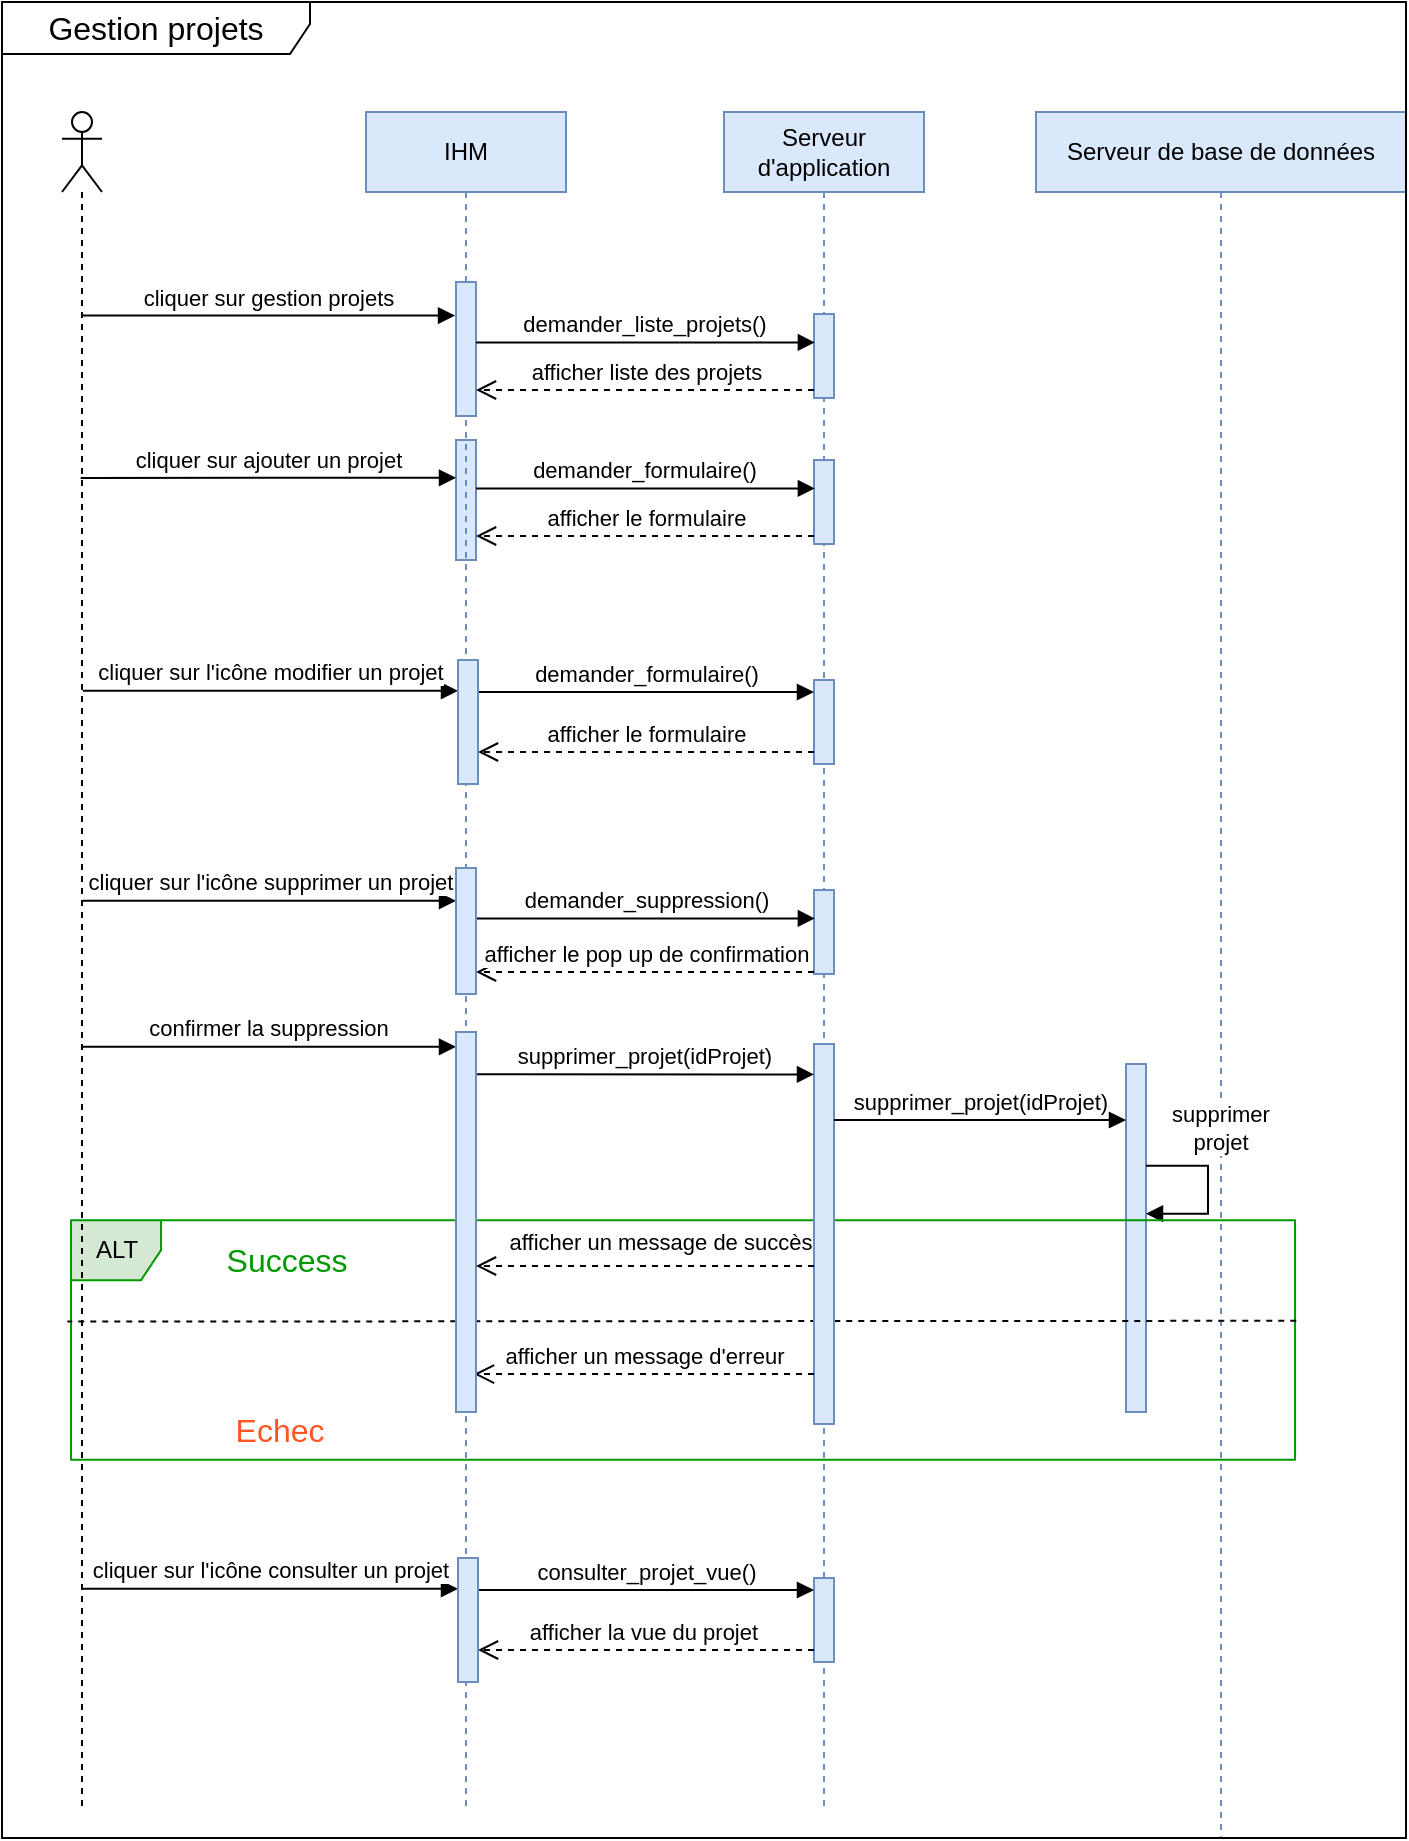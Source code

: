 <mxfile version="17.1.3" type="github">
  <diagram id="2ZTNEzH3Y-9pALvUkwoQ" name="Page-1">
    <mxGraphModel dx="1653" dy="763" grid="0" gridSize="10" guides="1" tooltips="1" connect="1" arrows="1" fold="1" page="1" pageScale="1" pageWidth="827" pageHeight="1169" math="0" shadow="0">
      <root>
        <mxCell id="0" />
        <mxCell id="1" parent="0" />
        <mxCell id="_mo9oIO0JPW5FLKHiI_m-9" value="Serveur de base de données" style="shape=umlLifeline;perimeter=lifelinePerimeter;whiteSpace=wrap;html=1;container=1;collapsible=0;recursiveResize=0;outlineConnect=0;fillColor=#dae8fc;strokeColor=#6c8ebf;" vertex="1" parent="1">
          <mxGeometry x="573" y="102" width="185" height="863" as="geometry" />
        </mxCell>
        <mxCell id="_mo9oIO0JPW5FLKHiI_m-66" value="" style="html=1;points=[];perimeter=orthogonalPerimeter;fillColor=#dae8fc;strokeColor=#6c8ebf;" vertex="1" parent="_mo9oIO0JPW5FLKHiI_m-9">
          <mxGeometry x="45" y="476" width="10" height="174" as="geometry" />
        </mxCell>
        <mxCell id="_mo9oIO0JPW5FLKHiI_m-68" style="edgeStyle=orthogonalEdgeStyle;rounded=0;orthogonalLoop=1;jettySize=auto;html=1;endArrow=block;endFill=1;" edge="1" parent="_mo9oIO0JPW5FLKHiI_m-9">
          <mxGeometry relative="1" as="geometry">
            <mxPoint x="55" y="526.85" as="sourcePoint" />
            <mxPoint x="55" y="550.85" as="targetPoint" />
            <Array as="points">
              <mxPoint x="86" y="526.85" />
              <mxPoint x="78" y="550.85" />
            </Array>
          </mxGeometry>
        </mxCell>
        <mxCell id="_mo9oIO0JPW5FLKHiI_m-69" value="supprimer &lt;br&gt;projet" style="edgeLabel;html=1;align=center;verticalAlign=middle;resizable=0;points=[];" vertex="1" connectable="0" parent="_mo9oIO0JPW5FLKHiI_m-68">
          <mxGeometry x="-0.418" relative="1" as="geometry">
            <mxPoint x="12" y="-19" as="offset" />
          </mxGeometry>
        </mxCell>
        <mxCell id="_mo9oIO0JPW5FLKHiI_m-24" value="Gestion projets" style="shape=umlFrame;whiteSpace=wrap;html=1;fontSize=16;width=154;height=26;" vertex="1" parent="_mo9oIO0JPW5FLKHiI_m-9">
          <mxGeometry x="-517" y="-55" width="702" height="918" as="geometry" />
        </mxCell>
        <mxCell id="_mo9oIO0JPW5FLKHiI_m-70" value="" style="group" vertex="1" connectable="0" parent="_mo9oIO0JPW5FLKHiI_m-9">
          <mxGeometry x="-489" y="515" width="612" height="141" as="geometry" />
        </mxCell>
        <mxCell id="_mo9oIO0JPW5FLKHiI_m-74" value="" style="group" vertex="1" connectable="0" parent="_mo9oIO0JPW5FLKHiI_m-70">
          <mxGeometry x="6.521" y="39.072" width="612" height="141.0" as="geometry" />
        </mxCell>
        <mxCell id="_mo9oIO0JPW5FLKHiI_m-79" value="" style="group" vertex="1" connectable="0" parent="_mo9oIO0JPW5FLKHiI_m-74">
          <mxGeometry width="612" height="141.0" as="geometry" />
        </mxCell>
        <mxCell id="_mo9oIO0JPW5FLKHiI_m-71" value="ALT" style="shape=umlFrame;whiteSpace=wrap;html=1;fillColor=#d5e8d4;strokeColor=#009900;width=45;height=30;" vertex="1" parent="_mo9oIO0JPW5FLKHiI_m-79">
          <mxGeometry width="612" height="119.765" as="geometry" />
        </mxCell>
        <mxCell id="_mo9oIO0JPW5FLKHiI_m-72" value="Success" style="text;html=1;strokeColor=none;fillColor=none;align=center;verticalAlign=middle;whiteSpace=wrap;rounded=0;fontSize=16;fontColor=#009900;" vertex="1" parent="_mo9oIO0JPW5FLKHiI_m-79">
          <mxGeometry x="76.38" y="14.014" width="62.769" height="12.19" as="geometry" />
        </mxCell>
        <mxCell id="_mo9oIO0JPW5FLKHiI_m-73" value="Echec" style="text;html=1;strokeColor=none;fillColor=none;align=center;verticalAlign=middle;whiteSpace=wrap;rounded=0;fontSize=16;fontColor=#FF5521;" vertex="1" parent="_mo9oIO0JPW5FLKHiI_m-79">
          <mxGeometry x="76.384" y="92.584" width="55.89" height="25.482" as="geometry" />
        </mxCell>
        <mxCell id="_mo9oIO0JPW5FLKHiI_m-77" value="" style="html=1;verticalAlign=bottom;endArrow=none;dashed=1;endSize=8;rounded=0;entryX=-0.003;entryY=0.638;entryDx=0;entryDy=0;entryPerimeter=0;edgeStyle=orthogonalEdgeStyle;endFill=0;exitX=1.001;exitY=0.635;exitDx=0;exitDy=0;exitPerimeter=0;" edge="1" parent="_mo9oIO0JPW5FLKHiI_m-79">
          <mxGeometry relative="1" as="geometry">
            <mxPoint x="-1.836" y="50.723" as="targetPoint" />
            <mxPoint x="612.612" y="50.3" as="sourcePoint" />
            <Array as="points">
              <mxPoint x="604.548" y="49.952" />
            </Array>
          </mxGeometry>
        </mxCell>
        <mxCell id="_mo9oIO0JPW5FLKHiI_m-11" value="Serveur d&#39;application" style="shape=umlLifeline;perimeter=lifelinePerimeter;whiteSpace=wrap;html=1;container=1;collapsible=0;recursiveResize=0;outlineConnect=0;fillColor=#dae8fc;strokeColor=#6c8ebf;" vertex="1" parent="1">
          <mxGeometry x="417" y="102" width="100" height="850" as="geometry" />
        </mxCell>
        <mxCell id="_mo9oIO0JPW5FLKHiI_m-12" value="" style="html=1;points=[];perimeter=orthogonalPerimeter;fillColor=#dae8fc;strokeColor=#6c8ebf;" vertex="1" parent="_mo9oIO0JPW5FLKHiI_m-11">
          <mxGeometry x="45" y="101" width="10" height="42" as="geometry" />
        </mxCell>
        <mxCell id="_mo9oIO0JPW5FLKHiI_m-36" value="" style="html=1;points=[];perimeter=orthogonalPerimeter;fillColor=#dae8fc;strokeColor=#6c8ebf;" vertex="1" parent="_mo9oIO0JPW5FLKHiI_m-11">
          <mxGeometry x="45" y="174" width="10" height="42" as="geometry" />
        </mxCell>
        <mxCell id="_mo9oIO0JPW5FLKHiI_m-37" value="" style="html=1;points=[];perimeter=orthogonalPerimeter;fillColor=#dae8fc;strokeColor=#6c8ebf;" vertex="1" parent="_mo9oIO0JPW5FLKHiI_m-11">
          <mxGeometry x="-134" y="164" width="10" height="60" as="geometry" />
        </mxCell>
        <mxCell id="_mo9oIO0JPW5FLKHiI_m-39" value="afficher le formulaire" style="html=1;verticalAlign=bottom;endArrow=open;dashed=1;endSize=8;rounded=0;edgeStyle=orthogonalEdgeStyle;" edge="1" parent="_mo9oIO0JPW5FLKHiI_m-11" source="_mo9oIO0JPW5FLKHiI_m-36">
          <mxGeometry relative="1" as="geometry">
            <mxPoint x="-124" y="212" as="targetPoint" />
            <Array as="points">
              <mxPoint y="212" />
              <mxPoint y="212" />
            </Array>
          </mxGeometry>
        </mxCell>
        <mxCell id="_mo9oIO0JPW5FLKHiI_m-40" value="demander_formulaire()" style="html=1;verticalAlign=bottom;endArrow=block;rounded=0;entryX=0.045;entryY=0.339;entryDx=0;entryDy=0;entryPerimeter=0;edgeStyle=orthogonalEdgeStyle;" edge="1" parent="_mo9oIO0JPW5FLKHiI_m-11" target="_mo9oIO0JPW5FLKHiI_m-36">
          <mxGeometry width="80" relative="1" as="geometry">
            <mxPoint x="-124" y="188.235" as="sourcePoint" />
            <mxPoint x="39.92" y="116.517" as="targetPoint" />
            <Array as="points">
              <mxPoint x="-56" y="189" />
            </Array>
          </mxGeometry>
        </mxCell>
        <mxCell id="_mo9oIO0JPW5FLKHiI_m-64" value="" style="html=1;points=[];perimeter=orthogonalPerimeter;fillColor=#dae8fc;strokeColor=#6c8ebf;" vertex="1" parent="_mo9oIO0JPW5FLKHiI_m-11">
          <mxGeometry x="45" y="466" width="10" height="190" as="geometry" />
        </mxCell>
        <mxCell id="_mo9oIO0JPW5FLKHiI_m-65" value="supprimer_projet(idProjet)" style="html=1;verticalAlign=bottom;endArrow=block;rounded=0;edgeStyle=orthogonalEdgeStyle;" edge="1" parent="_mo9oIO0JPW5FLKHiI_m-11">
          <mxGeometry width="80" relative="1" as="geometry">
            <mxPoint x="-124" y="481.172" as="sourcePoint" />
            <mxPoint x="45" y="481.2" as="targetPoint" />
            <Array as="points">
              <mxPoint x="11" y="481" />
              <mxPoint x="11" y="481" />
            </Array>
          </mxGeometry>
        </mxCell>
        <mxCell id="_mo9oIO0JPW5FLKHiI_m-80" value="afficher un message d&#39;erreur" style="html=1;verticalAlign=bottom;endArrow=open;dashed=1;endSize=8;rounded=0;edgeStyle=orthogonalEdgeStyle;" edge="1" parent="_mo9oIO0JPW5FLKHiI_m-11">
          <mxGeometry relative="1" as="geometry">
            <mxPoint x="-125" y="631.03" as="targetPoint" />
            <mxPoint x="45" y="631.0" as="sourcePoint" />
            <Array as="points">
              <mxPoint x="17" y="631.03" />
              <mxPoint x="17" y="631.03" />
            </Array>
          </mxGeometry>
        </mxCell>
        <mxCell id="_mo9oIO0JPW5FLKHiI_m-5" value="IHM" style="shape=umlLifeline;perimeter=lifelinePerimeter;whiteSpace=wrap;html=1;container=1;collapsible=0;recursiveResize=0;outlineConnect=0;fillColor=#dae8fc;strokeColor=#6c8ebf;" vertex="1" parent="1">
          <mxGeometry x="238" y="102" width="100" height="850" as="geometry" />
        </mxCell>
        <mxCell id="_mo9oIO0JPW5FLKHiI_m-6" value="" style="html=1;points=[];perimeter=orthogonalPerimeter;fillColor=#dae8fc;strokeColor=#6c8ebf;" vertex="1" parent="_mo9oIO0JPW5FLKHiI_m-5">
          <mxGeometry x="45" y="85" width="10" height="67" as="geometry" />
        </mxCell>
        <mxCell id="_mo9oIO0JPW5FLKHiI_m-4" value="" style="shape=umlLifeline;participant=umlActor;perimeter=lifelinePerimeter;whiteSpace=wrap;html=1;container=1;collapsible=0;recursiveResize=0;verticalAlign=top;spacingTop=36;outlineConnect=0;" vertex="1" parent="1">
          <mxGeometry x="86" y="102" width="20" height="850" as="geometry" />
        </mxCell>
        <mxCell id="_mo9oIO0JPW5FLKHiI_m-15" value="cliquer sur gestion projets" style="html=1;verticalAlign=bottom;endArrow=block;entryX=-0.048;entryY=0.25;rounded=0;edgeStyle=orthogonalEdgeStyle;entryDx=0;entryDy=0;entryPerimeter=0;" edge="1" parent="1" target="_mo9oIO0JPW5FLKHiI_m-6" source="_mo9oIO0JPW5FLKHiI_m-4">
          <mxGeometry relative="1" as="geometry">
            <mxPoint x="94.278" y="200.111" as="sourcePoint" />
            <Array as="points">
              <mxPoint x="175" y="204" />
            </Array>
          </mxGeometry>
        </mxCell>
        <mxCell id="_mo9oIO0JPW5FLKHiI_m-16" value="afficher liste des projets" style="html=1;verticalAlign=bottom;endArrow=open;dashed=1;endSize=8;rounded=0;edgeStyle=orthogonalEdgeStyle;" edge="1" parent="1" source="_mo9oIO0JPW5FLKHiI_m-12" target="_mo9oIO0JPW5FLKHiI_m-6">
          <mxGeometry relative="1" as="geometry">
            <mxPoint x="156" y="311" as="targetPoint" />
            <Array as="points">
              <mxPoint x="378" y="241" />
              <mxPoint x="378" y="241" />
            </Array>
          </mxGeometry>
        </mxCell>
        <mxCell id="_mo9oIO0JPW5FLKHiI_m-17" value="demander_liste_projets()" style="html=1;verticalAlign=bottom;endArrow=block;rounded=0;entryX=0.045;entryY=0.339;entryDx=0;entryDy=0;entryPerimeter=0;edgeStyle=orthogonalEdgeStyle;" edge="1" parent="1" source="_mo9oIO0JPW5FLKHiI_m-6" target="_mo9oIO0JPW5FLKHiI_m-12">
          <mxGeometry width="80" relative="1" as="geometry">
            <mxPoint x="246.0" y="146" as="sourcePoint" />
            <mxPoint x="417.92" y="145.517" as="targetPoint" />
            <Array as="points">
              <mxPoint x="322" y="218" />
            </Array>
          </mxGeometry>
        </mxCell>
        <mxCell id="_mo9oIO0JPW5FLKHiI_m-38" value="cliquer sur ajouter un projet" style="html=1;verticalAlign=bottom;endArrow=block;rounded=0;edgeStyle=orthogonalEdgeStyle;endFill=1;" edge="1" parent="1" target="_mo9oIO0JPW5FLKHiI_m-37">
          <mxGeometry relative="1" as="geometry">
            <mxPoint x="95.324" y="284.941" as="sourcePoint" />
            <Array as="points">
              <mxPoint x="239" y="285" />
              <mxPoint x="239" y="285" />
            </Array>
            <mxPoint x="243.82" y="285.348" as="targetPoint" />
          </mxGeometry>
        </mxCell>
        <mxCell id="_mo9oIO0JPW5FLKHiI_m-49" value="" style="html=1;points=[];perimeter=orthogonalPerimeter;fillColor=#dae8fc;strokeColor=#6c8ebf;" vertex="1" parent="1">
          <mxGeometry x="462" y="386" width="10" height="42" as="geometry" />
        </mxCell>
        <mxCell id="_mo9oIO0JPW5FLKHiI_m-50" value="afficher le formulaire" style="html=1;verticalAlign=bottom;endArrow=open;dashed=1;endSize=8;rounded=0;edgeStyle=orthogonalEdgeStyle;" edge="1" parent="1" source="_mo9oIO0JPW5FLKHiI_m-49" target="_mo9oIO0JPW5FLKHiI_m-53">
          <mxGeometry relative="1" as="geometry">
            <mxPoint x="255" y="424" as="targetPoint" />
            <Array as="points">
              <mxPoint x="393" y="422" />
              <mxPoint x="393" y="422" />
            </Array>
          </mxGeometry>
        </mxCell>
        <mxCell id="_mo9oIO0JPW5FLKHiI_m-51" value="demander_formulaire()" style="html=1;verticalAlign=bottom;endArrow=block;rounded=0;edgeStyle=orthogonalEdgeStyle;" edge="1" parent="1" target="_mo9oIO0JPW5FLKHiI_m-49" source="_mo9oIO0JPW5FLKHiI_m-53">
          <mxGeometry width="80" relative="1" as="geometry">
            <mxPoint x="255" y="400.211" as="sourcePoint" />
            <mxPoint x="-75.08" y="226.517" as="targetPoint" />
            <Array as="points">
              <mxPoint x="400" y="392" />
              <mxPoint x="400" y="392" />
            </Array>
          </mxGeometry>
        </mxCell>
        <mxCell id="_mo9oIO0JPW5FLKHiI_m-52" value="cliquer sur l&#39;icône modifier un projet" style="html=1;verticalAlign=bottom;endArrow=block;rounded=0;edgeStyle=orthogonalEdgeStyle;endFill=1;" edge="1" parent="1" target="_mo9oIO0JPW5FLKHiI_m-53">
          <mxGeometry relative="1" as="geometry">
            <mxPoint x="96.447" y="391.368" as="sourcePoint" />
            <Array as="points">
              <mxPoint x="234" y="392" />
              <mxPoint x="234" y="392" />
            </Array>
            <mxPoint x="244.82" y="391.406" as="targetPoint" />
          </mxGeometry>
        </mxCell>
        <mxCell id="_mo9oIO0JPW5FLKHiI_m-53" value="" style="html=1;points=[];perimeter=orthogonalPerimeter;fillColor=#dae8fc;strokeColor=#6c8ebf;" vertex="1" parent="1">
          <mxGeometry x="284" y="376" width="10" height="62" as="geometry" />
        </mxCell>
        <mxCell id="_mo9oIO0JPW5FLKHiI_m-54" value="" style="html=1;points=[];perimeter=orthogonalPerimeter;fillColor=#dae8fc;strokeColor=#6c8ebf;" vertex="1" parent="1">
          <mxGeometry x="462" y="491" width="10" height="42" as="geometry" />
        </mxCell>
        <mxCell id="_mo9oIO0JPW5FLKHiI_m-55" value="afficher le pop up de confirmation" style="html=1;verticalAlign=bottom;endArrow=open;dashed=1;endSize=8;rounded=0;edgeStyle=orthogonalEdgeStyle;" edge="1" parent="1" source="_mo9oIO0JPW5FLKHiI_m-54" target="_mo9oIO0JPW5FLKHiI_m-58">
          <mxGeometry relative="1" as="geometry">
            <mxPoint x="255" y="529" as="targetPoint" />
            <Array as="points">
              <mxPoint x="454" y="532" />
              <mxPoint x="454" y="532" />
            </Array>
          </mxGeometry>
        </mxCell>
        <mxCell id="_mo9oIO0JPW5FLKHiI_m-56" value="demander_suppression()" style="html=1;verticalAlign=bottom;endArrow=block;rounded=0;entryX=0.045;entryY=0.339;entryDx=0;entryDy=0;entryPerimeter=0;edgeStyle=orthogonalEdgeStyle;" edge="1" parent="1" target="_mo9oIO0JPW5FLKHiI_m-54" source="_mo9oIO0JPW5FLKHiI_m-58">
          <mxGeometry width="80" relative="1" as="geometry">
            <mxPoint x="255" y="505.211" as="sourcePoint" />
            <mxPoint x="-75.08" y="331.517" as="targetPoint" />
            <Array as="points">
              <mxPoint x="379" y="506" />
            </Array>
          </mxGeometry>
        </mxCell>
        <mxCell id="_mo9oIO0JPW5FLKHiI_m-57" value="cliquer sur l&#39;icône supprimer un projet" style="html=1;verticalAlign=bottom;endArrow=block;rounded=0;edgeStyle=orthogonalEdgeStyle;endFill=1;" edge="1" parent="1" target="_mo9oIO0JPW5FLKHiI_m-58">
          <mxGeometry relative="1" as="geometry">
            <mxPoint x="96.447" y="496.368" as="sourcePoint" />
            <Array as="points">
              <mxPoint x="263" y="496" />
              <mxPoint x="263" y="496" />
            </Array>
            <mxPoint x="244.82" y="496.406" as="targetPoint" />
          </mxGeometry>
        </mxCell>
        <mxCell id="_mo9oIO0JPW5FLKHiI_m-58" value="" style="html=1;points=[];perimeter=orthogonalPerimeter;fillColor=#dae8fc;strokeColor=#6c8ebf;" vertex="1" parent="1">
          <mxGeometry x="283" y="480" width="10" height="63" as="geometry" />
        </mxCell>
        <mxCell id="_mo9oIO0JPW5FLKHiI_m-62" value="confirmer la suppression" style="html=1;verticalAlign=bottom;endArrow=block;rounded=0;edgeStyle=orthogonalEdgeStyle;endFill=1;" edge="1" parent="1">
          <mxGeometry relative="1" as="geometry">
            <mxPoint x="95.447" y="569.368" as="sourcePoint" />
            <Array as="points">
              <mxPoint x="262" y="569" />
              <mxPoint x="262" y="569" />
            </Array>
            <mxPoint x="283" y="569.414" as="targetPoint" />
          </mxGeometry>
        </mxCell>
        <mxCell id="_mo9oIO0JPW5FLKHiI_m-63" value="" style="html=1;points=[];perimeter=orthogonalPerimeter;fillColor=#dae8fc;strokeColor=#6c8ebf;" vertex="1" parent="1">
          <mxGeometry x="283" y="562" width="10" height="190" as="geometry" />
        </mxCell>
        <mxCell id="_mo9oIO0JPW5FLKHiI_m-67" value="supprimer_projet(idProjet)" style="html=1;verticalAlign=bottom;endArrow=block;rounded=0;edgeStyle=orthogonalEdgeStyle;" edge="1" parent="1" source="_mo9oIO0JPW5FLKHiI_m-64" target="_mo9oIO0JPW5FLKHiI_m-66">
          <mxGeometry width="80" relative="1" as="geometry">
            <mxPoint x="303" y="593.172" as="sourcePoint" />
            <mxPoint x="472" y="593.2" as="targetPoint" />
            <Array as="points">
              <mxPoint x="544" y="606" />
              <mxPoint x="544" y="606" />
            </Array>
          </mxGeometry>
        </mxCell>
        <mxCell id="_mo9oIO0JPW5FLKHiI_m-76" value="afficher un message de succès" style="html=1;verticalAlign=bottom;endArrow=open;dashed=1;endSize=8;rounded=0;edgeStyle=orthogonalEdgeStyle;" edge="1" parent="1">
          <mxGeometry x="-0.089" y="-3" relative="1" as="geometry">
            <mxPoint x="293" y="679" as="targetPoint" />
            <mxPoint x="462" y="679" as="sourcePoint" />
            <Array as="points">
              <mxPoint x="361" y="679" />
              <mxPoint x="361" y="679" />
            </Array>
            <mxPoint as="offset" />
          </mxGeometry>
        </mxCell>
        <mxCell id="_mo9oIO0JPW5FLKHiI_m-82" value="" style="html=1;points=[];perimeter=orthogonalPerimeter;fillColor=#dae8fc;strokeColor=#6c8ebf;" vertex="1" parent="1">
          <mxGeometry x="462" y="835" width="10" height="42" as="geometry" />
        </mxCell>
        <mxCell id="_mo9oIO0JPW5FLKHiI_m-83" value="afficher la vue du projet&amp;nbsp;" style="html=1;verticalAlign=bottom;endArrow=open;dashed=1;endSize=8;rounded=0;edgeStyle=orthogonalEdgeStyle;" edge="1" parent="1" source="_mo9oIO0JPW5FLKHiI_m-82" target="_mo9oIO0JPW5FLKHiI_m-86">
          <mxGeometry relative="1" as="geometry">
            <mxPoint x="255" y="873" as="targetPoint" />
            <Array as="points">
              <mxPoint x="393" y="871" />
              <mxPoint x="393" y="871" />
            </Array>
          </mxGeometry>
        </mxCell>
        <mxCell id="_mo9oIO0JPW5FLKHiI_m-84" value="consulter_projet_vue()" style="html=1;verticalAlign=bottom;endArrow=block;rounded=0;edgeStyle=orthogonalEdgeStyle;" edge="1" parent="1" source="_mo9oIO0JPW5FLKHiI_m-86" target="_mo9oIO0JPW5FLKHiI_m-82">
          <mxGeometry width="80" relative="1" as="geometry">
            <mxPoint x="255" y="849.211" as="sourcePoint" />
            <mxPoint x="-75.08" y="675.517" as="targetPoint" />
            <Array as="points">
              <mxPoint x="400" y="841" />
              <mxPoint x="400" y="841" />
            </Array>
          </mxGeometry>
        </mxCell>
        <mxCell id="_mo9oIO0JPW5FLKHiI_m-85" value="cliquer sur l&#39;icône consulter un projet" style="html=1;verticalAlign=bottom;endArrow=block;rounded=0;edgeStyle=orthogonalEdgeStyle;endFill=1;" edge="1" parent="1" target="_mo9oIO0JPW5FLKHiI_m-86">
          <mxGeometry relative="1" as="geometry">
            <mxPoint x="96.447" y="840.368" as="sourcePoint" />
            <Array as="points">
              <mxPoint x="234" y="841" />
              <mxPoint x="234" y="841" />
            </Array>
            <mxPoint x="244.82" y="840.406" as="targetPoint" />
          </mxGeometry>
        </mxCell>
        <mxCell id="_mo9oIO0JPW5FLKHiI_m-86" value="" style="html=1;points=[];perimeter=orthogonalPerimeter;fillColor=#dae8fc;strokeColor=#6c8ebf;" vertex="1" parent="1">
          <mxGeometry x="284" y="825" width="10" height="62" as="geometry" />
        </mxCell>
      </root>
    </mxGraphModel>
  </diagram>
</mxfile>
